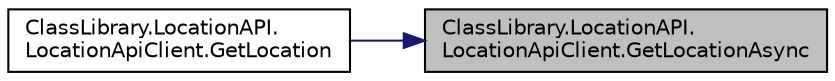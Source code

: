 digraph "ClassLibrary.LocationAPI.LocationApiClient.GetLocationAsync"
{
 // INTERACTIVE_SVG=YES
 // LATEX_PDF_SIZE
  edge [fontname="Helvetica",fontsize="10",labelfontname="Helvetica",labelfontsize="10"];
  node [fontname="Helvetica",fontsize="10",shape=record];
  rankdir="RL";
  Node1 [label="ClassLibrary.LocationAPI.\lLocationApiClient.GetLocationAsync",height=0.2,width=0.4,color="black", fillcolor="grey75", style="filled", fontcolor="black",tooltip="Obtiene las coordenadas de una dirección."];
  Node1 -> Node2 [dir="back",color="midnightblue",fontsize="10",style="solid",fontname="Helvetica"];
  Node2 [label="ClassLibrary.LocationAPI.\lLocationApiClient.GetLocation",height=0.2,width=0.4,color="black", fillcolor="white", style="filled",URL="$classClassLibrary_1_1LocationAPI_1_1LocationApiClient.html#a991a52c2921663cd08cc1b7bdd9003cb",tooltip=" "];
}
